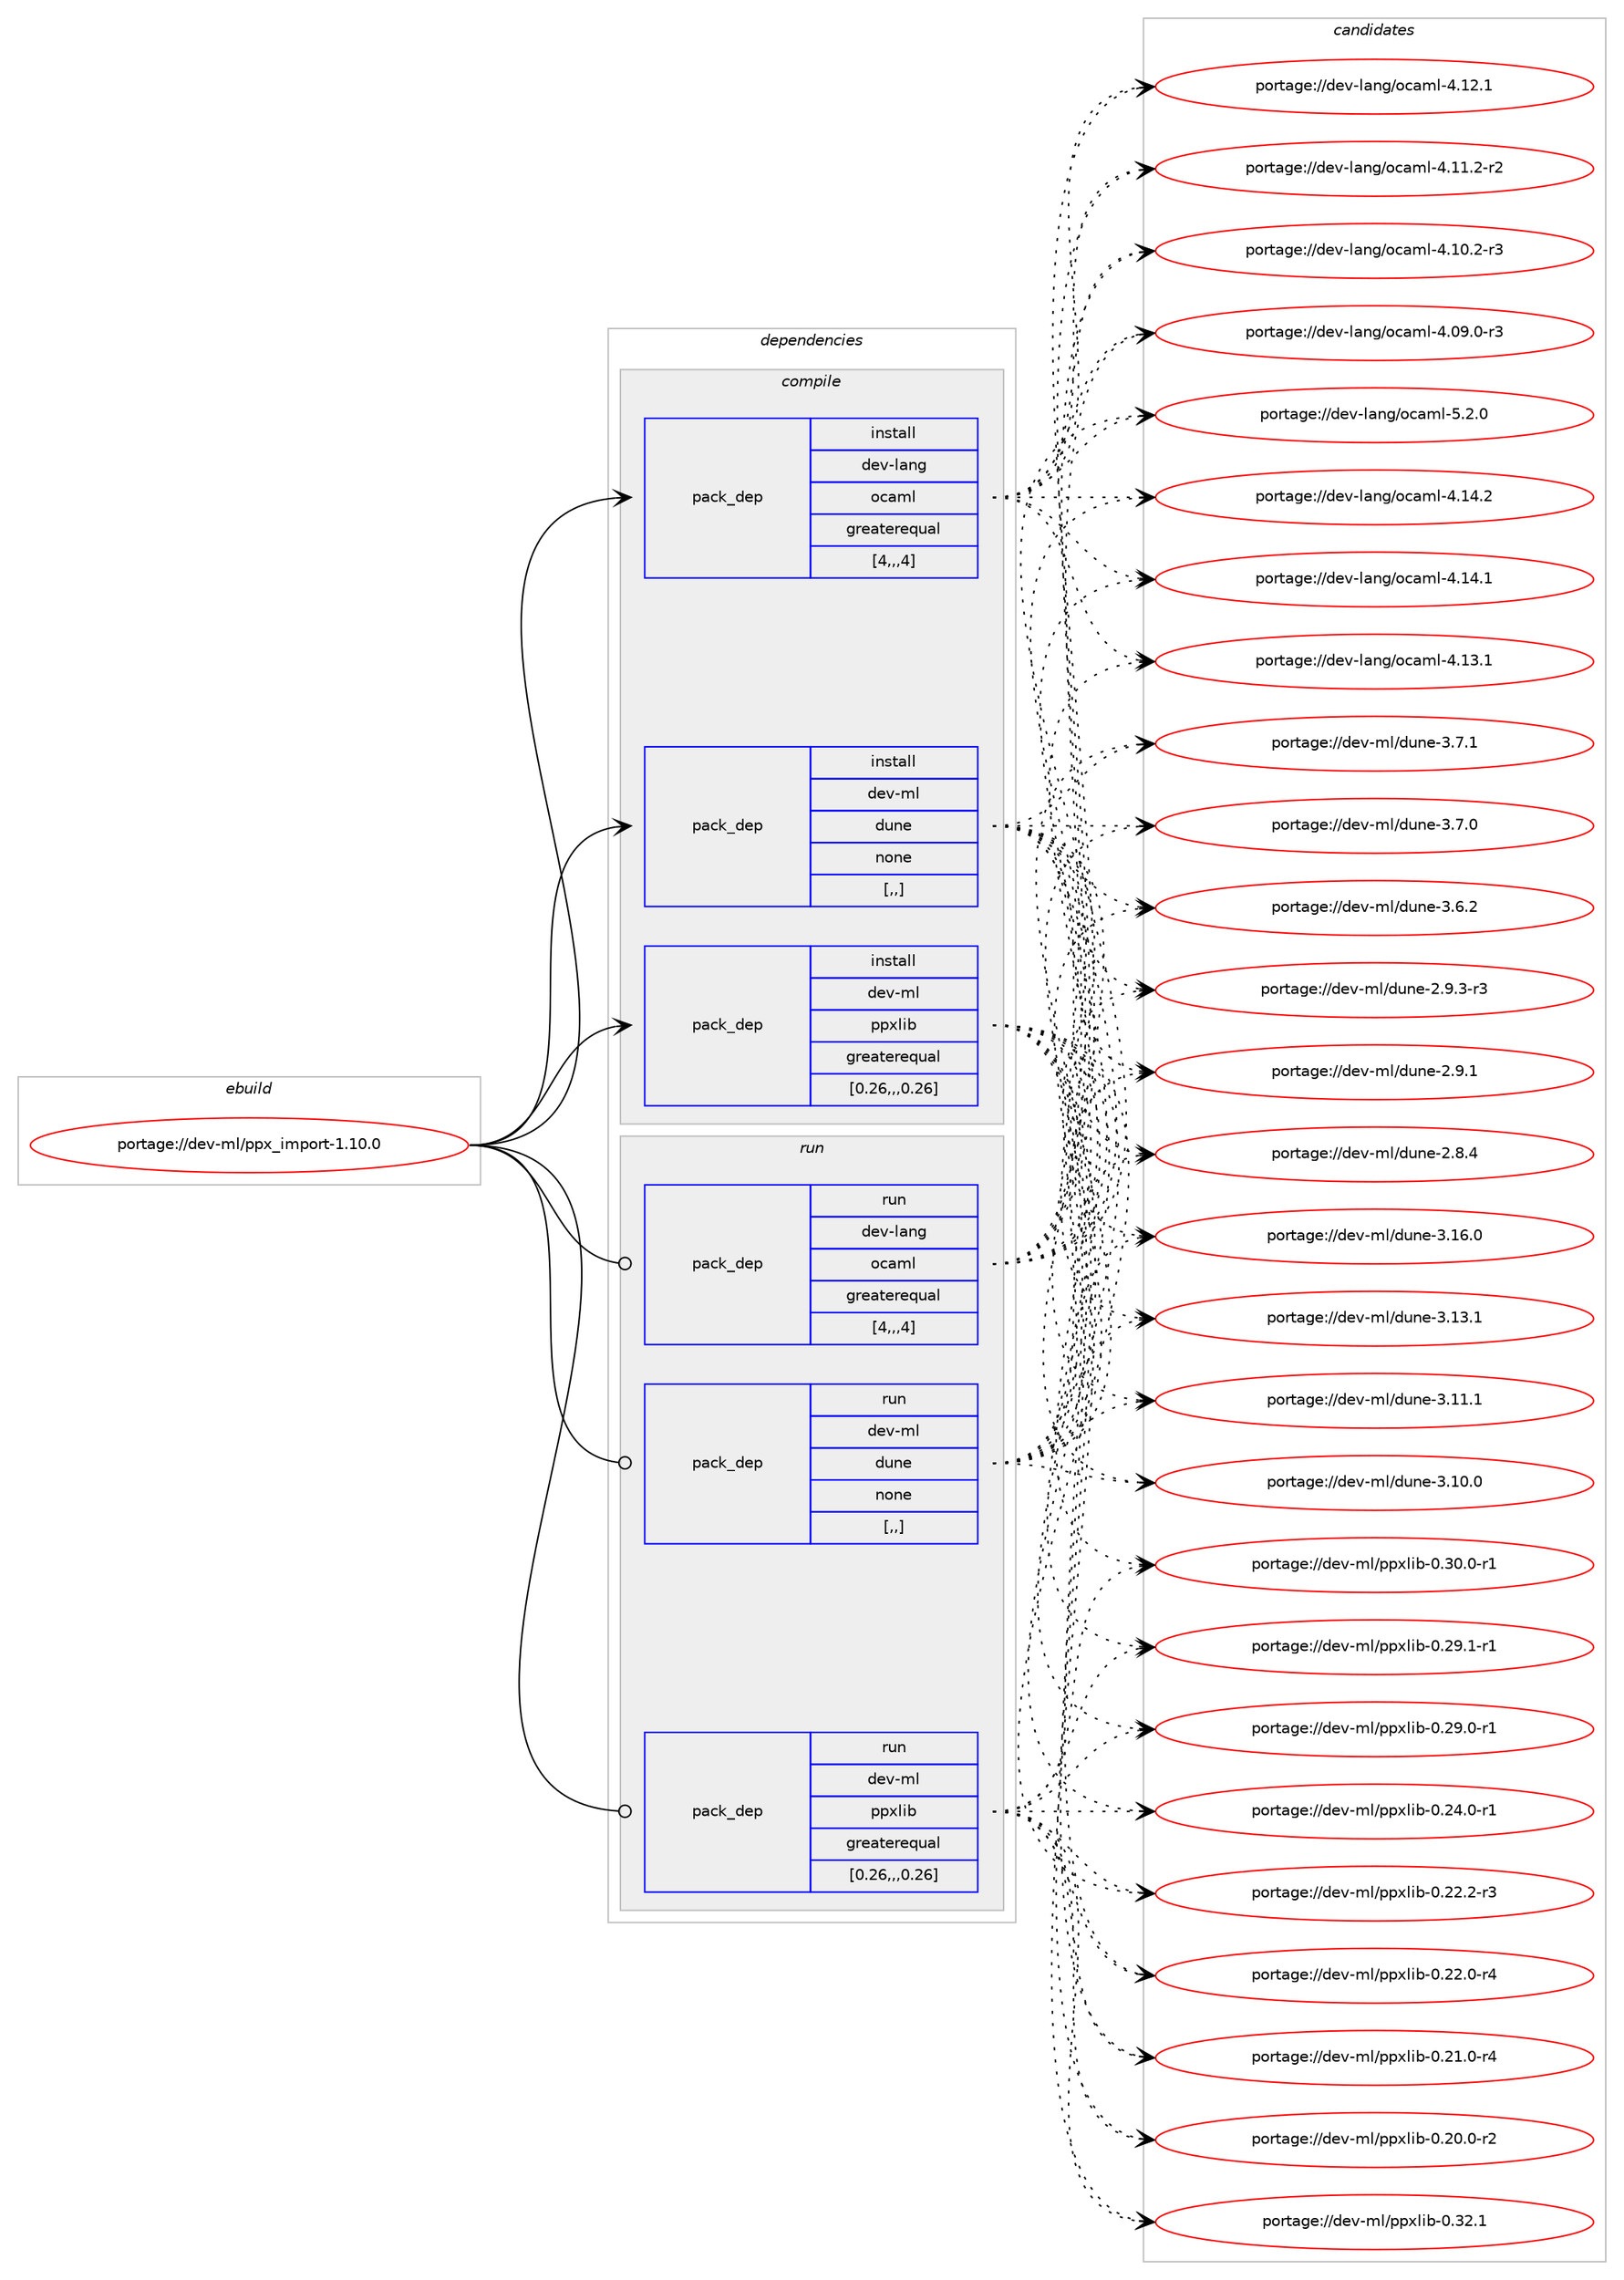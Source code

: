 digraph prolog {

# *************
# Graph options
# *************

newrank=true;
concentrate=true;
compound=true;
graph [rankdir=LR,fontname=Helvetica,fontsize=10,ranksep=1.5];#, ranksep=2.5, nodesep=0.2];
edge  [arrowhead=vee];
node  [fontname=Helvetica,fontsize=10];

# **********
# The ebuild
# **********

subgraph cluster_leftcol {
color=gray;
label=<<i>ebuild</i>>;
id [label="portage://dev-ml/ppx_import-1.10.0", color=red, width=4, href="../dev-ml/ppx_import-1.10.0.svg"];
}

# ****************
# The dependencies
# ****************

subgraph cluster_midcol {
color=gray;
label=<<i>dependencies</i>>;
subgraph cluster_compile {
fillcolor="#eeeeee";
style=filled;
label=<<i>compile</i>>;
subgraph pack92260 {
dependency123233 [label=<<TABLE BORDER="0" CELLBORDER="1" CELLSPACING="0" CELLPADDING="4" WIDTH="220"><TR><TD ROWSPAN="6" CELLPADDING="30">pack_dep</TD></TR><TR><TD WIDTH="110">install</TD></TR><TR><TD>dev-lang</TD></TR><TR><TD>ocaml</TD></TR><TR><TD>greaterequal</TD></TR><TR><TD>[4,,,4]</TD></TR></TABLE>>, shape=none, color=blue];
}
id:e -> dependency123233:w [weight=20,style="solid",arrowhead="vee"];
subgraph pack92261 {
dependency123234 [label=<<TABLE BORDER="0" CELLBORDER="1" CELLSPACING="0" CELLPADDING="4" WIDTH="220"><TR><TD ROWSPAN="6" CELLPADDING="30">pack_dep</TD></TR><TR><TD WIDTH="110">install</TD></TR><TR><TD>dev-ml</TD></TR><TR><TD>dune</TD></TR><TR><TD>none</TD></TR><TR><TD>[,,]</TD></TR></TABLE>>, shape=none, color=blue];
}
id:e -> dependency123234:w [weight=20,style="solid",arrowhead="vee"];
subgraph pack92262 {
dependency123235 [label=<<TABLE BORDER="0" CELLBORDER="1" CELLSPACING="0" CELLPADDING="4" WIDTH="220"><TR><TD ROWSPAN="6" CELLPADDING="30">pack_dep</TD></TR><TR><TD WIDTH="110">install</TD></TR><TR><TD>dev-ml</TD></TR><TR><TD>ppxlib</TD></TR><TR><TD>greaterequal</TD></TR><TR><TD>[0.26,,,0.26]</TD></TR></TABLE>>, shape=none, color=blue];
}
id:e -> dependency123235:w [weight=20,style="solid",arrowhead="vee"];
}
subgraph cluster_compileandrun {
fillcolor="#eeeeee";
style=filled;
label=<<i>compile and run</i>>;
}
subgraph cluster_run {
fillcolor="#eeeeee";
style=filled;
label=<<i>run</i>>;
subgraph pack92263 {
dependency123236 [label=<<TABLE BORDER="0" CELLBORDER="1" CELLSPACING="0" CELLPADDING="4" WIDTH="220"><TR><TD ROWSPAN="6" CELLPADDING="30">pack_dep</TD></TR><TR><TD WIDTH="110">run</TD></TR><TR><TD>dev-lang</TD></TR><TR><TD>ocaml</TD></TR><TR><TD>greaterequal</TD></TR><TR><TD>[4,,,4]</TD></TR></TABLE>>, shape=none, color=blue];
}
id:e -> dependency123236:w [weight=20,style="solid",arrowhead="odot"];
subgraph pack92264 {
dependency123237 [label=<<TABLE BORDER="0" CELLBORDER="1" CELLSPACING="0" CELLPADDING="4" WIDTH="220"><TR><TD ROWSPAN="6" CELLPADDING="30">pack_dep</TD></TR><TR><TD WIDTH="110">run</TD></TR><TR><TD>dev-ml</TD></TR><TR><TD>dune</TD></TR><TR><TD>none</TD></TR><TR><TD>[,,]</TD></TR></TABLE>>, shape=none, color=blue];
}
id:e -> dependency123237:w [weight=20,style="solid",arrowhead="odot"];
subgraph pack92265 {
dependency123238 [label=<<TABLE BORDER="0" CELLBORDER="1" CELLSPACING="0" CELLPADDING="4" WIDTH="220"><TR><TD ROWSPAN="6" CELLPADDING="30">pack_dep</TD></TR><TR><TD WIDTH="110">run</TD></TR><TR><TD>dev-ml</TD></TR><TR><TD>ppxlib</TD></TR><TR><TD>greaterequal</TD></TR><TR><TD>[0.26,,,0.26]</TD></TR></TABLE>>, shape=none, color=blue];
}
id:e -> dependency123238:w [weight=20,style="solid",arrowhead="odot"];
}
}

# **************
# The candidates
# **************

subgraph cluster_choices {
rank=same;
color=gray;
label=<<i>candidates</i>>;

subgraph choice92260 {
color=black;
nodesep=1;
choice1001011184510897110103471119997109108455346504648 [label="portage://dev-lang/ocaml-5.2.0", color=red, width=4,href="../dev-lang/ocaml-5.2.0.svg"];
choice100101118451089711010347111999710910845524649524650 [label="portage://dev-lang/ocaml-4.14.2", color=red, width=4,href="../dev-lang/ocaml-4.14.2.svg"];
choice100101118451089711010347111999710910845524649524649 [label="portage://dev-lang/ocaml-4.14.1", color=red, width=4,href="../dev-lang/ocaml-4.14.1.svg"];
choice100101118451089711010347111999710910845524649514649 [label="portage://dev-lang/ocaml-4.13.1", color=red, width=4,href="../dev-lang/ocaml-4.13.1.svg"];
choice100101118451089711010347111999710910845524649504649 [label="portage://dev-lang/ocaml-4.12.1", color=red, width=4,href="../dev-lang/ocaml-4.12.1.svg"];
choice1001011184510897110103471119997109108455246494946504511450 [label="portage://dev-lang/ocaml-4.11.2-r2", color=red, width=4,href="../dev-lang/ocaml-4.11.2-r2.svg"];
choice1001011184510897110103471119997109108455246494846504511451 [label="portage://dev-lang/ocaml-4.10.2-r3", color=red, width=4,href="../dev-lang/ocaml-4.10.2-r3.svg"];
choice1001011184510897110103471119997109108455246485746484511451 [label="portage://dev-lang/ocaml-4.09.0-r3", color=red, width=4,href="../dev-lang/ocaml-4.09.0-r3.svg"];
dependency123233:e -> choice1001011184510897110103471119997109108455346504648:w [style=dotted,weight="100"];
dependency123233:e -> choice100101118451089711010347111999710910845524649524650:w [style=dotted,weight="100"];
dependency123233:e -> choice100101118451089711010347111999710910845524649524649:w [style=dotted,weight="100"];
dependency123233:e -> choice100101118451089711010347111999710910845524649514649:w [style=dotted,weight="100"];
dependency123233:e -> choice100101118451089711010347111999710910845524649504649:w [style=dotted,weight="100"];
dependency123233:e -> choice1001011184510897110103471119997109108455246494946504511450:w [style=dotted,weight="100"];
dependency123233:e -> choice1001011184510897110103471119997109108455246494846504511451:w [style=dotted,weight="100"];
dependency123233:e -> choice1001011184510897110103471119997109108455246485746484511451:w [style=dotted,weight="100"];
}
subgraph choice92261 {
color=black;
nodesep=1;
choice100101118451091084710011711010145514649544648 [label="portage://dev-ml/dune-3.16.0", color=red, width=4,href="../dev-ml/dune-3.16.0.svg"];
choice100101118451091084710011711010145514649514649 [label="portage://dev-ml/dune-3.13.1", color=red, width=4,href="../dev-ml/dune-3.13.1.svg"];
choice100101118451091084710011711010145514649494649 [label="portage://dev-ml/dune-3.11.1", color=red, width=4,href="../dev-ml/dune-3.11.1.svg"];
choice100101118451091084710011711010145514649484648 [label="portage://dev-ml/dune-3.10.0", color=red, width=4,href="../dev-ml/dune-3.10.0.svg"];
choice1001011184510910847100117110101455146554649 [label="portage://dev-ml/dune-3.7.1", color=red, width=4,href="../dev-ml/dune-3.7.1.svg"];
choice1001011184510910847100117110101455146554648 [label="portage://dev-ml/dune-3.7.0", color=red, width=4,href="../dev-ml/dune-3.7.0.svg"];
choice1001011184510910847100117110101455146544650 [label="portage://dev-ml/dune-3.6.2", color=red, width=4,href="../dev-ml/dune-3.6.2.svg"];
choice10010111845109108471001171101014550465746514511451 [label="portage://dev-ml/dune-2.9.3-r3", color=red, width=4,href="../dev-ml/dune-2.9.3-r3.svg"];
choice1001011184510910847100117110101455046574649 [label="portage://dev-ml/dune-2.9.1", color=red, width=4,href="../dev-ml/dune-2.9.1.svg"];
choice1001011184510910847100117110101455046564652 [label="portage://dev-ml/dune-2.8.4", color=red, width=4,href="../dev-ml/dune-2.8.4.svg"];
dependency123234:e -> choice100101118451091084710011711010145514649544648:w [style=dotted,weight="100"];
dependency123234:e -> choice100101118451091084710011711010145514649514649:w [style=dotted,weight="100"];
dependency123234:e -> choice100101118451091084710011711010145514649494649:w [style=dotted,weight="100"];
dependency123234:e -> choice100101118451091084710011711010145514649484648:w [style=dotted,weight="100"];
dependency123234:e -> choice1001011184510910847100117110101455146554649:w [style=dotted,weight="100"];
dependency123234:e -> choice1001011184510910847100117110101455146554648:w [style=dotted,weight="100"];
dependency123234:e -> choice1001011184510910847100117110101455146544650:w [style=dotted,weight="100"];
dependency123234:e -> choice10010111845109108471001171101014550465746514511451:w [style=dotted,weight="100"];
dependency123234:e -> choice1001011184510910847100117110101455046574649:w [style=dotted,weight="100"];
dependency123234:e -> choice1001011184510910847100117110101455046564652:w [style=dotted,weight="100"];
}
subgraph choice92262 {
color=black;
nodesep=1;
choice10010111845109108471121121201081059845484651504649 [label="portage://dev-ml/ppxlib-0.32.1", color=red, width=4,href="../dev-ml/ppxlib-0.32.1.svg"];
choice100101118451091084711211212010810598454846514846484511449 [label="portage://dev-ml/ppxlib-0.30.0-r1", color=red, width=4,href="../dev-ml/ppxlib-0.30.0-r1.svg"];
choice100101118451091084711211212010810598454846505746494511449 [label="portage://dev-ml/ppxlib-0.29.1-r1", color=red, width=4,href="../dev-ml/ppxlib-0.29.1-r1.svg"];
choice100101118451091084711211212010810598454846505746484511449 [label="portage://dev-ml/ppxlib-0.29.0-r1", color=red, width=4,href="../dev-ml/ppxlib-0.29.0-r1.svg"];
choice100101118451091084711211212010810598454846505246484511449 [label="portage://dev-ml/ppxlib-0.24.0-r1", color=red, width=4,href="../dev-ml/ppxlib-0.24.0-r1.svg"];
choice100101118451091084711211212010810598454846505046504511451 [label="portage://dev-ml/ppxlib-0.22.2-r3", color=red, width=4,href="../dev-ml/ppxlib-0.22.2-r3.svg"];
choice100101118451091084711211212010810598454846505046484511452 [label="portage://dev-ml/ppxlib-0.22.0-r4", color=red, width=4,href="../dev-ml/ppxlib-0.22.0-r4.svg"];
choice100101118451091084711211212010810598454846504946484511452 [label="portage://dev-ml/ppxlib-0.21.0-r4", color=red, width=4,href="../dev-ml/ppxlib-0.21.0-r4.svg"];
choice100101118451091084711211212010810598454846504846484511450 [label="portage://dev-ml/ppxlib-0.20.0-r2", color=red, width=4,href="../dev-ml/ppxlib-0.20.0-r2.svg"];
dependency123235:e -> choice10010111845109108471121121201081059845484651504649:w [style=dotted,weight="100"];
dependency123235:e -> choice100101118451091084711211212010810598454846514846484511449:w [style=dotted,weight="100"];
dependency123235:e -> choice100101118451091084711211212010810598454846505746494511449:w [style=dotted,weight="100"];
dependency123235:e -> choice100101118451091084711211212010810598454846505746484511449:w [style=dotted,weight="100"];
dependency123235:e -> choice100101118451091084711211212010810598454846505246484511449:w [style=dotted,weight="100"];
dependency123235:e -> choice100101118451091084711211212010810598454846505046504511451:w [style=dotted,weight="100"];
dependency123235:e -> choice100101118451091084711211212010810598454846505046484511452:w [style=dotted,weight="100"];
dependency123235:e -> choice100101118451091084711211212010810598454846504946484511452:w [style=dotted,weight="100"];
dependency123235:e -> choice100101118451091084711211212010810598454846504846484511450:w [style=dotted,weight="100"];
}
subgraph choice92263 {
color=black;
nodesep=1;
choice1001011184510897110103471119997109108455346504648 [label="portage://dev-lang/ocaml-5.2.0", color=red, width=4,href="../dev-lang/ocaml-5.2.0.svg"];
choice100101118451089711010347111999710910845524649524650 [label="portage://dev-lang/ocaml-4.14.2", color=red, width=4,href="../dev-lang/ocaml-4.14.2.svg"];
choice100101118451089711010347111999710910845524649524649 [label="portage://dev-lang/ocaml-4.14.1", color=red, width=4,href="../dev-lang/ocaml-4.14.1.svg"];
choice100101118451089711010347111999710910845524649514649 [label="portage://dev-lang/ocaml-4.13.1", color=red, width=4,href="../dev-lang/ocaml-4.13.1.svg"];
choice100101118451089711010347111999710910845524649504649 [label="portage://dev-lang/ocaml-4.12.1", color=red, width=4,href="../dev-lang/ocaml-4.12.1.svg"];
choice1001011184510897110103471119997109108455246494946504511450 [label="portage://dev-lang/ocaml-4.11.2-r2", color=red, width=4,href="../dev-lang/ocaml-4.11.2-r2.svg"];
choice1001011184510897110103471119997109108455246494846504511451 [label="portage://dev-lang/ocaml-4.10.2-r3", color=red, width=4,href="../dev-lang/ocaml-4.10.2-r3.svg"];
choice1001011184510897110103471119997109108455246485746484511451 [label="portage://dev-lang/ocaml-4.09.0-r3", color=red, width=4,href="../dev-lang/ocaml-4.09.0-r3.svg"];
dependency123236:e -> choice1001011184510897110103471119997109108455346504648:w [style=dotted,weight="100"];
dependency123236:e -> choice100101118451089711010347111999710910845524649524650:w [style=dotted,weight="100"];
dependency123236:e -> choice100101118451089711010347111999710910845524649524649:w [style=dotted,weight="100"];
dependency123236:e -> choice100101118451089711010347111999710910845524649514649:w [style=dotted,weight="100"];
dependency123236:e -> choice100101118451089711010347111999710910845524649504649:w [style=dotted,weight="100"];
dependency123236:e -> choice1001011184510897110103471119997109108455246494946504511450:w [style=dotted,weight="100"];
dependency123236:e -> choice1001011184510897110103471119997109108455246494846504511451:w [style=dotted,weight="100"];
dependency123236:e -> choice1001011184510897110103471119997109108455246485746484511451:w [style=dotted,weight="100"];
}
subgraph choice92264 {
color=black;
nodesep=1;
choice100101118451091084710011711010145514649544648 [label="portage://dev-ml/dune-3.16.0", color=red, width=4,href="../dev-ml/dune-3.16.0.svg"];
choice100101118451091084710011711010145514649514649 [label="portage://dev-ml/dune-3.13.1", color=red, width=4,href="../dev-ml/dune-3.13.1.svg"];
choice100101118451091084710011711010145514649494649 [label="portage://dev-ml/dune-3.11.1", color=red, width=4,href="../dev-ml/dune-3.11.1.svg"];
choice100101118451091084710011711010145514649484648 [label="portage://dev-ml/dune-3.10.0", color=red, width=4,href="../dev-ml/dune-3.10.0.svg"];
choice1001011184510910847100117110101455146554649 [label="portage://dev-ml/dune-3.7.1", color=red, width=4,href="../dev-ml/dune-3.7.1.svg"];
choice1001011184510910847100117110101455146554648 [label="portage://dev-ml/dune-3.7.0", color=red, width=4,href="../dev-ml/dune-3.7.0.svg"];
choice1001011184510910847100117110101455146544650 [label="portage://dev-ml/dune-3.6.2", color=red, width=4,href="../dev-ml/dune-3.6.2.svg"];
choice10010111845109108471001171101014550465746514511451 [label="portage://dev-ml/dune-2.9.3-r3", color=red, width=4,href="../dev-ml/dune-2.9.3-r3.svg"];
choice1001011184510910847100117110101455046574649 [label="portage://dev-ml/dune-2.9.1", color=red, width=4,href="../dev-ml/dune-2.9.1.svg"];
choice1001011184510910847100117110101455046564652 [label="portage://dev-ml/dune-2.8.4", color=red, width=4,href="../dev-ml/dune-2.8.4.svg"];
dependency123237:e -> choice100101118451091084710011711010145514649544648:w [style=dotted,weight="100"];
dependency123237:e -> choice100101118451091084710011711010145514649514649:w [style=dotted,weight="100"];
dependency123237:e -> choice100101118451091084710011711010145514649494649:w [style=dotted,weight="100"];
dependency123237:e -> choice100101118451091084710011711010145514649484648:w [style=dotted,weight="100"];
dependency123237:e -> choice1001011184510910847100117110101455146554649:w [style=dotted,weight="100"];
dependency123237:e -> choice1001011184510910847100117110101455146554648:w [style=dotted,weight="100"];
dependency123237:e -> choice1001011184510910847100117110101455146544650:w [style=dotted,weight="100"];
dependency123237:e -> choice10010111845109108471001171101014550465746514511451:w [style=dotted,weight="100"];
dependency123237:e -> choice1001011184510910847100117110101455046574649:w [style=dotted,weight="100"];
dependency123237:e -> choice1001011184510910847100117110101455046564652:w [style=dotted,weight="100"];
}
subgraph choice92265 {
color=black;
nodesep=1;
choice10010111845109108471121121201081059845484651504649 [label="portage://dev-ml/ppxlib-0.32.1", color=red, width=4,href="../dev-ml/ppxlib-0.32.1.svg"];
choice100101118451091084711211212010810598454846514846484511449 [label="portage://dev-ml/ppxlib-0.30.0-r1", color=red, width=4,href="../dev-ml/ppxlib-0.30.0-r1.svg"];
choice100101118451091084711211212010810598454846505746494511449 [label="portage://dev-ml/ppxlib-0.29.1-r1", color=red, width=4,href="../dev-ml/ppxlib-0.29.1-r1.svg"];
choice100101118451091084711211212010810598454846505746484511449 [label="portage://dev-ml/ppxlib-0.29.0-r1", color=red, width=4,href="../dev-ml/ppxlib-0.29.0-r1.svg"];
choice100101118451091084711211212010810598454846505246484511449 [label="portage://dev-ml/ppxlib-0.24.0-r1", color=red, width=4,href="../dev-ml/ppxlib-0.24.0-r1.svg"];
choice100101118451091084711211212010810598454846505046504511451 [label="portage://dev-ml/ppxlib-0.22.2-r3", color=red, width=4,href="../dev-ml/ppxlib-0.22.2-r3.svg"];
choice100101118451091084711211212010810598454846505046484511452 [label="portage://dev-ml/ppxlib-0.22.0-r4", color=red, width=4,href="../dev-ml/ppxlib-0.22.0-r4.svg"];
choice100101118451091084711211212010810598454846504946484511452 [label="portage://dev-ml/ppxlib-0.21.0-r4", color=red, width=4,href="../dev-ml/ppxlib-0.21.0-r4.svg"];
choice100101118451091084711211212010810598454846504846484511450 [label="portage://dev-ml/ppxlib-0.20.0-r2", color=red, width=4,href="../dev-ml/ppxlib-0.20.0-r2.svg"];
dependency123238:e -> choice10010111845109108471121121201081059845484651504649:w [style=dotted,weight="100"];
dependency123238:e -> choice100101118451091084711211212010810598454846514846484511449:w [style=dotted,weight="100"];
dependency123238:e -> choice100101118451091084711211212010810598454846505746494511449:w [style=dotted,weight="100"];
dependency123238:e -> choice100101118451091084711211212010810598454846505746484511449:w [style=dotted,weight="100"];
dependency123238:e -> choice100101118451091084711211212010810598454846505246484511449:w [style=dotted,weight="100"];
dependency123238:e -> choice100101118451091084711211212010810598454846505046504511451:w [style=dotted,weight="100"];
dependency123238:e -> choice100101118451091084711211212010810598454846505046484511452:w [style=dotted,weight="100"];
dependency123238:e -> choice100101118451091084711211212010810598454846504946484511452:w [style=dotted,weight="100"];
dependency123238:e -> choice100101118451091084711211212010810598454846504846484511450:w [style=dotted,weight="100"];
}
}

}
